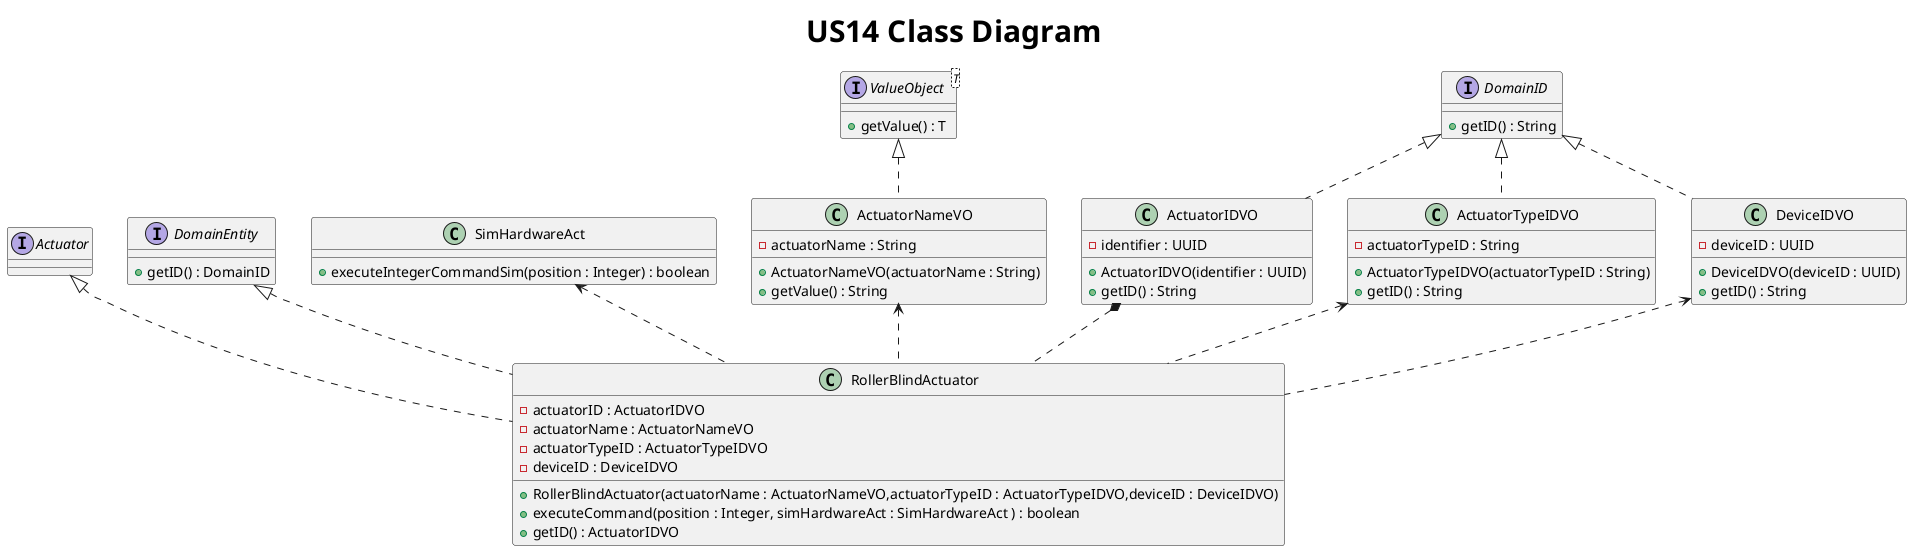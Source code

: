 @startuml
title <size: 30> US14 Class Diagram

interface Actuator {
}

interface DomainEntity{
    + getID() : DomainID
}

interface DomainID{
    + getID() : String
}

interface ValueObject<T> {
    + getValue() : T
}

class RollerBlindActuator{
    - actuatorID : ActuatorIDVO
    - actuatorName : ActuatorNameVO
    - actuatorTypeID : ActuatorTypeIDVO
    - deviceID : DeviceIDVO

    + RollerBlindActuator(actuatorName : ActuatorNameVO,actuatorTypeID : ActuatorTypeIDVO,deviceID : DeviceIDVO)
    + executeCommand(position : Integer, simHardwareAct : SimHardwareAct ) : boolean
    + getID() : ActuatorIDVO
}

class SimHardwareAct {
    + executeIntegerCommandSim(position : Integer) : boolean
}

class ActuatorNameVO{
    - actuatorName : String
    + ActuatorNameVO(actuatorName : String)
    + getValue() : String
}

class ActuatorIDVO{
    - identifier : UUID
    + ActuatorIDVO(identifier : UUID)
    + getID() : String
}

class ActuatorTypeIDVO{
    - actuatorTypeID : String
    + ActuatorTypeIDVO(actuatorTypeID : String)
    + getID() : String
}

class DeviceIDVO{
    - deviceID : UUID
    + DeviceIDVO(deviceID : UUID)
    + getID() : String
}


DomainEntity <|.. RollerBlindActuator
Actuator <|.. RollerBlindActuator
SimHardwareAct <.. RollerBlindActuator
ActuatorNameVO <.. RollerBlindActuator
ActuatorIDVO *.. RollerBlindActuator
ActuatorTypeIDVO <.. RollerBlindActuator
DeviceIDVO <.. RollerBlindActuator
ValueObject <|.. ActuatorNameVO
DomainID <|.. ActuatorIDVO
DomainID <|.. ActuatorTypeIDVO
DomainID <|.. DeviceIDVO

@enduml